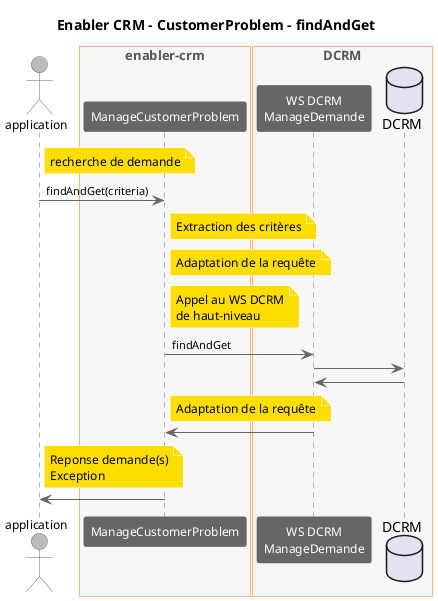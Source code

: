 @startuml

skinparam sequence {

            ArrowColor #666666
            ArrowFontSize 11
            ActorBorderColor #666666
            ActorBackgroundColor #BBBBBB
            ActorFontColor black
            ActorFontSize 12
            ActorFontName Arial

            ArrowFontColor Black
            LifeLineBorderColor #666666
            LifeLineBackgroundColor #F7F7F7

            BoxBackgroundColor #F7F7F7
            BoxBorderColor #FF6600
            BoxFontName Arial
            BoxFontSize 12
            BoxFontColor #555555

            ParticipantBorderColor #666666
            ParticipantBackgroundColor #666666
            ParticipantFontName Arial
            ParticipantFontSize 12
            ParticipantFontColor white

            TitleFontSize 12
            GroupFontSize 11
            GroupHeaderFontSize 11
            DividerFontSize 11
}

skinparam sequenceTitleFontSize 11
skinparam noteBackgroundColor #FEDE00
skinparam noteFontSize 12
skinparam noteFontName Arial
skinparam noteFontColor black
skinparam noteBorderColor white

title Enabler CRM - CustomerProblem - findAndGet

Actor application

box "enabler-crm"
participant ManageCustomerProblem
end box

box "DCRM"
participant "WS DCRM\nManageDemande" as ManageDemande
database DCRM as DBDCRM
end box

note right of application
recherche de demande
end note

application -> ManageCustomerProblem : findAndGet(criteria)

note right of ManageCustomerProblem
Extraction des critères
end note

note right of ManageCustomerProblem
Adaptation de la requête
end note

note right of ManageCustomerProblem
Appel au WS DCRM
de haut-niveau
end note

ManageCustomerProblem -> ManageDemande : findAndGet
ManageDemande -> DBDCRM
ManageDemande <- DBDCRM

note right of ManageCustomerProblem
Adaptation de la requête
end note

ManageCustomerProblem <- ManageDemande

note right of application
Reponse demande(s)
Exception
end note

application <- ManageCustomerProblem :

@enduml
